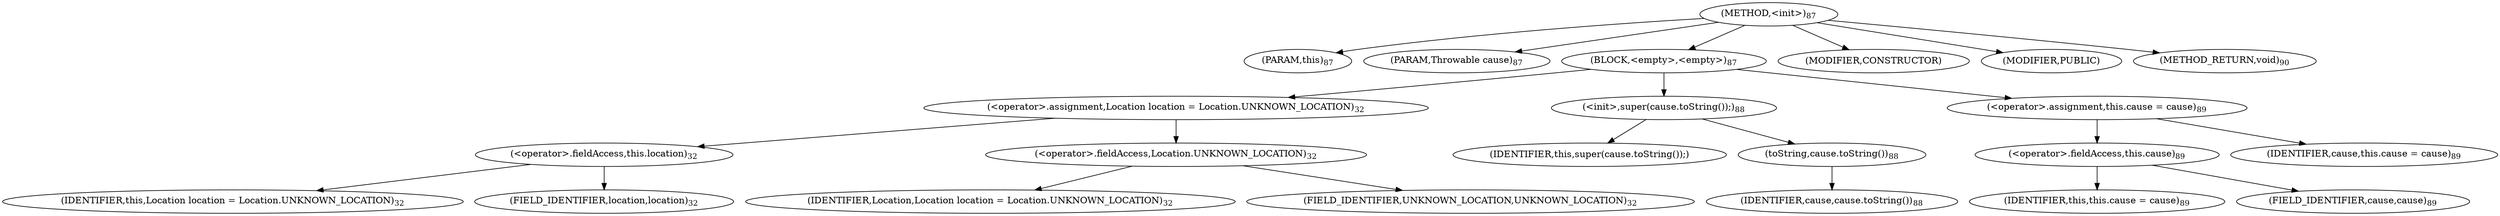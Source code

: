 digraph "&lt;init&gt;" {  
"124" [label = <(METHOD,&lt;init&gt;)<SUB>87</SUB>> ]
"14" [label = <(PARAM,this)<SUB>87</SUB>> ]
"125" [label = <(PARAM,Throwable cause)<SUB>87</SUB>> ]
"126" [label = <(BLOCK,&lt;empty&gt;,&lt;empty&gt;)<SUB>87</SUB>> ]
"127" [label = <(&lt;operator&gt;.assignment,Location location = Location.UNKNOWN_LOCATION)<SUB>32</SUB>> ]
"128" [label = <(&lt;operator&gt;.fieldAccess,this.location)<SUB>32</SUB>> ]
"129" [label = <(IDENTIFIER,this,Location location = Location.UNKNOWN_LOCATION)<SUB>32</SUB>> ]
"130" [label = <(FIELD_IDENTIFIER,location,location)<SUB>32</SUB>> ]
"131" [label = <(&lt;operator&gt;.fieldAccess,Location.UNKNOWN_LOCATION)<SUB>32</SUB>> ]
"132" [label = <(IDENTIFIER,Location,Location location = Location.UNKNOWN_LOCATION)<SUB>32</SUB>> ]
"133" [label = <(FIELD_IDENTIFIER,UNKNOWN_LOCATION,UNKNOWN_LOCATION)<SUB>32</SUB>> ]
"134" [label = <(&lt;init&gt;,super(cause.toString());)<SUB>88</SUB>> ]
"13" [label = <(IDENTIFIER,this,super(cause.toString());)> ]
"135" [label = <(toString,cause.toString())<SUB>88</SUB>> ]
"136" [label = <(IDENTIFIER,cause,cause.toString())<SUB>88</SUB>> ]
"137" [label = <(&lt;operator&gt;.assignment,this.cause = cause)<SUB>89</SUB>> ]
"138" [label = <(&lt;operator&gt;.fieldAccess,this.cause)<SUB>89</SUB>> ]
"15" [label = <(IDENTIFIER,this,this.cause = cause)<SUB>89</SUB>> ]
"139" [label = <(FIELD_IDENTIFIER,cause,cause)<SUB>89</SUB>> ]
"140" [label = <(IDENTIFIER,cause,this.cause = cause)<SUB>89</SUB>> ]
"141" [label = <(MODIFIER,CONSTRUCTOR)> ]
"142" [label = <(MODIFIER,PUBLIC)> ]
"143" [label = <(METHOD_RETURN,void)<SUB>90</SUB>> ]
  "124" -> "14" 
  "124" -> "125" 
  "124" -> "126" 
  "124" -> "141" 
  "124" -> "142" 
  "124" -> "143" 
  "126" -> "127" 
  "126" -> "134" 
  "126" -> "137" 
  "127" -> "128" 
  "127" -> "131" 
  "128" -> "129" 
  "128" -> "130" 
  "131" -> "132" 
  "131" -> "133" 
  "134" -> "13" 
  "134" -> "135" 
  "135" -> "136" 
  "137" -> "138" 
  "137" -> "140" 
  "138" -> "15" 
  "138" -> "139" 
}
